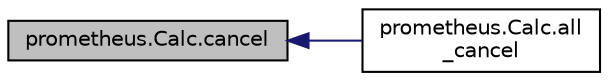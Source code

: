 digraph "prometheus.Calc.cancel"
{
  edge [fontname="Helvetica",fontsize="10",labelfontname="Helvetica",labelfontsize="10"];
  node [fontname="Helvetica",fontsize="10",shape=record];
  rankdir="LR";
  Node1 [label="prometheus.Calc.cancel",height=0.2,width=0.4,color="black", fillcolor="grey75", style="filled", fontcolor="black"];
  Node1 -> Node2 [dir="back",color="midnightblue",fontsize="10",style="solid",fontname="Helvetica"];
  Node2 [label="prometheus.Calc.all\l_cancel",height=0.2,width=0.4,color="black", fillcolor="white", style="filled",URL="$classprometheus_1_1_calc.html#a6dc4980460464e30147e5ad4cae23ba1"];
}
